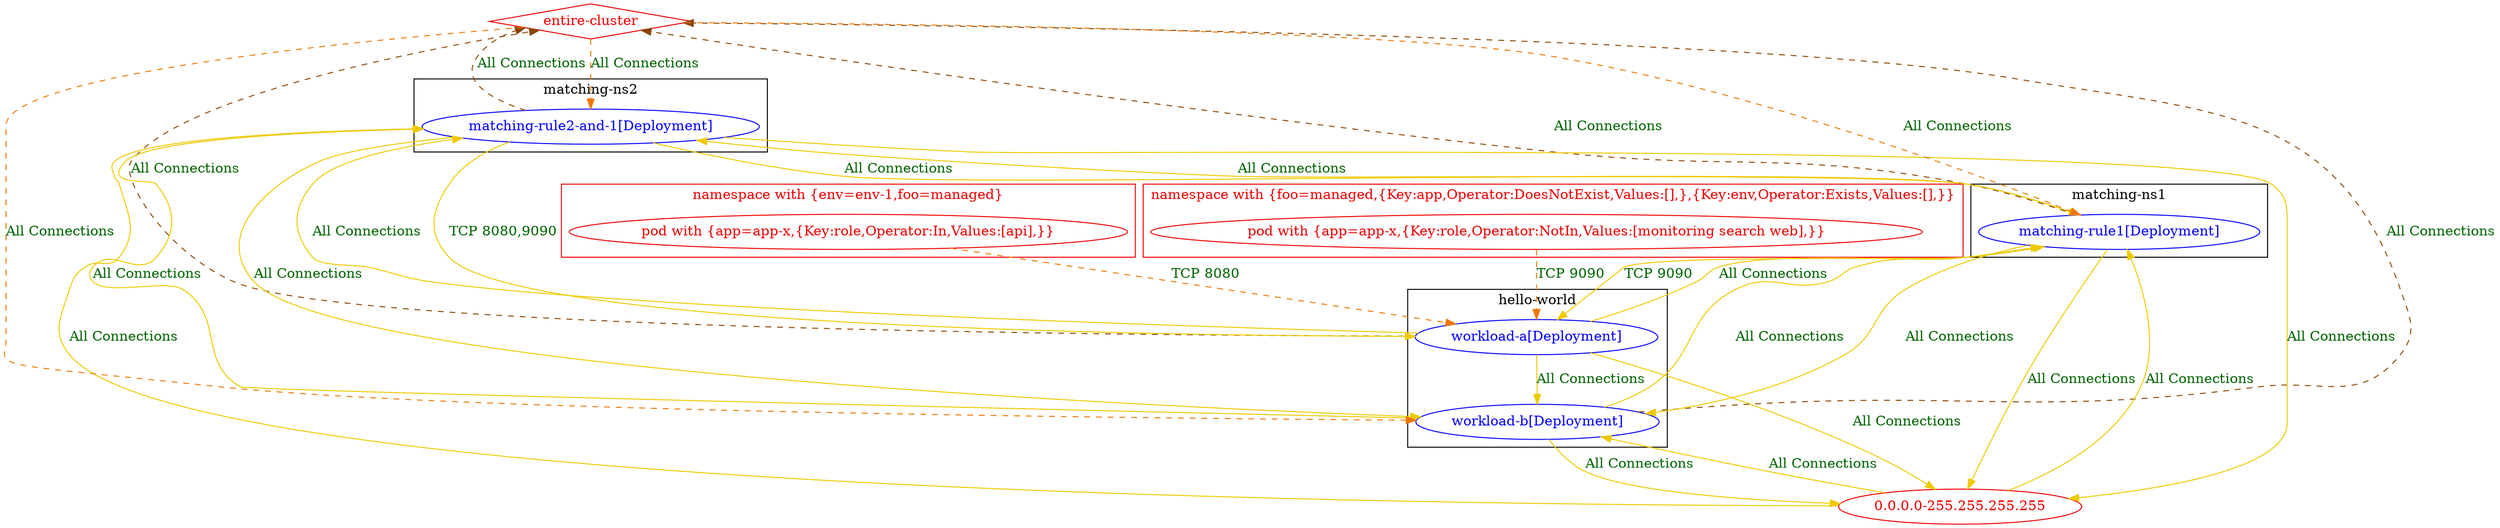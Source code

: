 digraph {
	subgraph "cluster_hello_world" {
		color="black"
		fontcolor="black"
		"hello-world/workload-a[Deployment]" [label="workload-a[Deployment]" color="blue" fontcolor="blue"]
		"hello-world/workload-b[Deployment]" [label="workload-b[Deployment]" color="blue" fontcolor="blue"]
		label="hello-world"
	}
	subgraph "cluster_matching_ns1" {
		color="black"
		fontcolor="black"
		"matching-ns1/matching-rule1[Deployment]" [label="matching-rule1[Deployment]" color="blue" fontcolor="blue"]
		label="matching-ns1"
	}
	subgraph "cluster_matching_ns2" {
		color="black"
		fontcolor="black"
		"matching-ns2/matching-rule2-and-1[Deployment]" [label="matching-rule2-and-1[Deployment]" color="blue" fontcolor="blue"]
		label="matching-ns2"
	}
	subgraph "cluster_namespace with {env=env_1,foo=managed}" {
		color="red2"
		fontcolor="red2"
		"pod with {app=app-x,{Key:role,Operator:In,Values:[api],}}_in_namespace with {env=env-1,foo=managed}" [label="pod with {app=app-x,{Key:role,Operator:In,Values:[api],}}" color="red2" fontcolor="red2"]
		label="namespace with {env=env-1,foo=managed}"
	}
	subgraph "cluster_namespace with {foo=managed,{Key:app,Operator:DoesNotExist,Values:[],},{Key:env,Operator:Exists,Values:[],}}" {
		color="red2"
		fontcolor="red2"
		"pod with {app=app-x,{Key:role,Operator:NotIn,Values:[monitoring search web],}}_in_namespace with {foo=managed,{Key:app,Operator:DoesNotExist,Values:[],},{Key:env,Operator:Exists,Values:[],}}" [label="pod with {app=app-x,{Key:role,Operator:NotIn,Values:[monitoring search web],}}" color="red2" fontcolor="red2"]
		label="namespace with {foo=managed,{Key:app,Operator:DoesNotExist,Values:[],},{Key:env,Operator:Exists,Values:[],}}"
	}
	"0.0.0.0-255.255.255.255" [label="0.0.0.0-255.255.255.255" color="red2" fontcolor="red2"]
	"entire-cluster" [label="entire-cluster" color="red2" fontcolor="red2" shape=diamond]
	"0.0.0.0-255.255.255.255" -> "hello-world/workload-b[Deployment]" [label="All Connections" color="gold2" fontcolor="darkgreen" weight=0.5]
	"0.0.0.0-255.255.255.255" -> "matching-ns1/matching-rule1[Deployment]" [label="All Connections" color="gold2" fontcolor="darkgreen" weight=0.5]
	"0.0.0.0-255.255.255.255" -> "matching-ns2/matching-rule2-and-1[Deployment]" [label="All Connections" color="gold2" fontcolor="darkgreen" weight=0.5]
	"entire-cluster" -> "hello-world/workload-b[Deployment]" [label="All Connections" color="darkorange2" fontcolor="darkgreen" weight=1 style=dashed]
	"entire-cluster" -> "matching-ns1/matching-rule1[Deployment]" [label="All Connections" color="darkorange2" fontcolor="darkgreen" weight=1 style=dashed]
	"entire-cluster" -> "matching-ns2/matching-rule2-and-1[Deployment]" [label="All Connections" color="darkorange2" fontcolor="darkgreen" weight=1 style=dashed]
	"hello-world/workload-a[Deployment]" -> "0.0.0.0-255.255.255.255" [label="All Connections" color="gold2" fontcolor="darkgreen" weight=1]
	"hello-world/workload-a[Deployment]" -> "entire-cluster" [label="All Connections" color="darkorange4" fontcolor="darkgreen" weight=0.5 style=dashed]
	"hello-world/workload-a[Deployment]" -> "hello-world/workload-b[Deployment]" [label="All Connections" color="gold2" fontcolor="darkgreen" weight=0.5]
	"hello-world/workload-a[Deployment]" -> "matching-ns1/matching-rule1[Deployment]" [label="All Connections" color="gold2" fontcolor="darkgreen" weight=0.5]
	"hello-world/workload-a[Deployment]" -> "matching-ns2/matching-rule2-and-1[Deployment]" [label="All Connections" color="gold2" fontcolor="darkgreen" weight=0.5]
	"hello-world/workload-b[Deployment]" -> "0.0.0.0-255.255.255.255" [label="All Connections" color="gold2" fontcolor="darkgreen" weight=1]
	"hello-world/workload-b[Deployment]" -> "entire-cluster" [label="All Connections" color="darkorange4" fontcolor="darkgreen" weight=0.5 style=dashed]
	"hello-world/workload-b[Deployment]" -> "matching-ns1/matching-rule1[Deployment]" [label="All Connections" color="gold2" fontcolor="darkgreen" weight=0.5]
	"hello-world/workload-b[Deployment]" -> "matching-ns2/matching-rule2-and-1[Deployment]" [label="All Connections" color="gold2" fontcolor="darkgreen" weight=0.5]
	"matching-ns1/matching-rule1[Deployment]" -> "0.0.0.0-255.255.255.255" [label="All Connections" color="gold2" fontcolor="darkgreen" weight=1]
	"matching-ns1/matching-rule1[Deployment]" -> "entire-cluster" [label="All Connections" color="darkorange4" fontcolor="darkgreen" weight=0.5 style=dashed]
	"matching-ns1/matching-rule1[Deployment]" -> "hello-world/workload-a[Deployment]" [label="TCP 9090" color="gold2" fontcolor="darkgreen" weight=1]
	"matching-ns1/matching-rule1[Deployment]" -> "hello-world/workload-b[Deployment]" [label="All Connections" color="gold2" fontcolor="darkgreen" weight=1]
	"matching-ns1/matching-rule1[Deployment]" -> "matching-ns2/matching-rule2-and-1[Deployment]" [label="All Connections" color="gold2" fontcolor="darkgreen" weight=0.5]
	"matching-ns2/matching-rule2-and-1[Deployment]" -> "0.0.0.0-255.255.255.255" [label="All Connections" color="gold2" fontcolor="darkgreen" weight=1]
	"matching-ns2/matching-rule2-and-1[Deployment]" -> "entire-cluster" [label="All Connections" color="darkorange4" fontcolor="darkgreen" weight=0.5 style=dashed]
	"matching-ns2/matching-rule2-and-1[Deployment]" -> "hello-world/workload-a[Deployment]" [label="TCP 8080,9090" color="gold2" fontcolor="darkgreen" weight=1]
	"matching-ns2/matching-rule2-and-1[Deployment]" -> "hello-world/workload-b[Deployment]" [label="All Connections" color="gold2" fontcolor="darkgreen" weight=1]
	"matching-ns2/matching-rule2-and-1[Deployment]" -> "matching-ns1/matching-rule1[Deployment]" [label="All Connections" color="gold2" fontcolor="darkgreen" weight=1]
	"pod with {app=app-x,{Key:role,Operator:In,Values:[api],}}_in_namespace with {env=env-1,foo=managed}" -> "hello-world/workload-a[Deployment]" [label="TCP 8080" color="darkorange2" fontcolor="darkgreen" weight=1 style=dashed]
	"pod with {app=app-x,{Key:role,Operator:NotIn,Values:[monitoring search web],}}_in_namespace with {foo=managed,{Key:app,Operator:DoesNotExist,Values:[],},{Key:env,Operator:Exists,Values:[],}}" -> "hello-world/workload-a[Deployment]" [label="TCP 9090" color="darkorange2" fontcolor="darkgreen" weight=1 style=dashed]
}